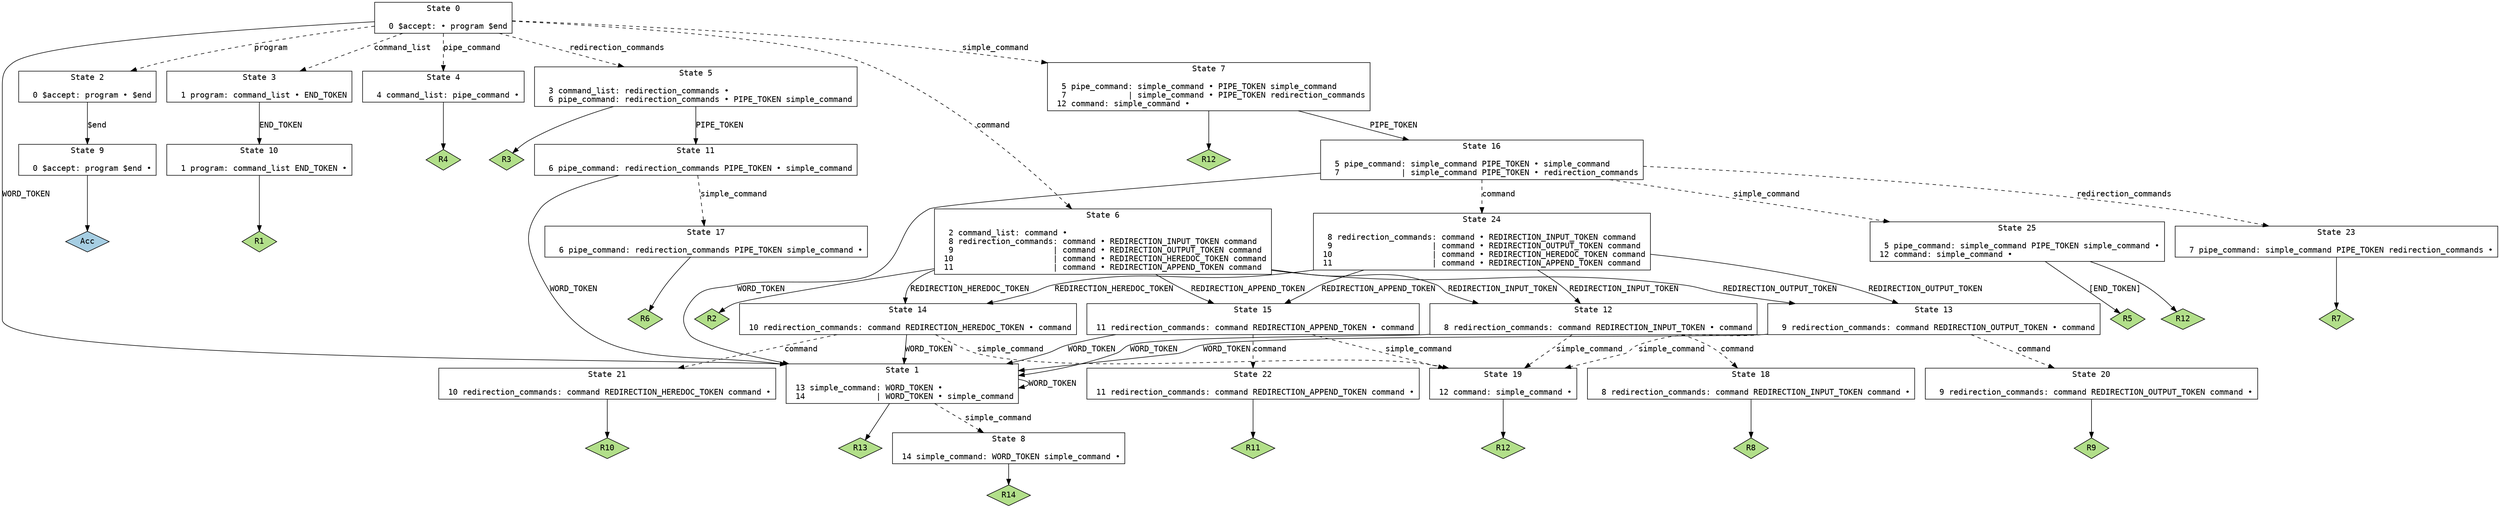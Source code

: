 // Generated by GNU Bison 3.8.2.
// Report bugs to <bug-bison@gnu.org>.
// Home page: <https://www.gnu.org/software/bison/>.

digraph "minishell_grammar.y"
{
  node [fontname = courier, shape = box, colorscheme = paired6]
  edge [fontname = courier]

  0 [label="State 0\n\l  0 $accept: • program $end\l"]
  0 -> 1 [style=solid label="WORD_TOKEN"]
  0 -> 2 [style=dashed label="program"]
  0 -> 3 [style=dashed label="command_list"]
  0 -> 4 [style=dashed label="pipe_command"]
  0 -> 5 [style=dashed label="redirection_commands"]
  0 -> 6 [style=dashed label="command"]
  0 -> 7 [style=dashed label="simple_command"]
  1 [label="State 1\n\l 13 simple_command: WORD_TOKEN •\l 14               | WORD_TOKEN • simple_command\l"]
  1 -> 1 [style=solid label="WORD_TOKEN"]
  1 -> 8 [style=dashed label="simple_command"]
  1 -> "1R13" [style=solid]
 "1R13" [label="R13", fillcolor=3, shape=diamond, style=filled]
  2 [label="State 2\n\l  0 $accept: program • $end\l"]
  2 -> 9 [style=solid label="$end"]
  3 [label="State 3\n\l  1 program: command_list • END_TOKEN\l"]
  3 -> 10 [style=solid label="END_TOKEN"]
  4 [label="State 4\n\l  4 command_list: pipe_command •\l"]
  4 -> "4R4" [style=solid]
 "4R4" [label="R4", fillcolor=3, shape=diamond, style=filled]
  5 [label="State 5\n\l  3 command_list: redirection_commands •\l  6 pipe_command: redirection_commands • PIPE_TOKEN simple_command\l"]
  5 -> 11 [style=solid label="PIPE_TOKEN"]
  5 -> "5R3" [style=solid]
 "5R3" [label="R3", fillcolor=3, shape=diamond, style=filled]
  6 [label="State 6\n\l  2 command_list: command •\l  8 redirection_commands: command • REDIRECTION_INPUT_TOKEN command\l  9                     | command • REDIRECTION_OUTPUT_TOKEN command\l 10                     | command • REDIRECTION_HEREDOC_TOKEN command\l 11                     | command • REDIRECTION_APPEND_TOKEN command\l"]
  6 -> 12 [style=solid label="REDIRECTION_INPUT_TOKEN"]
  6 -> 13 [style=solid label="REDIRECTION_OUTPUT_TOKEN"]
  6 -> 14 [style=solid label="REDIRECTION_HEREDOC_TOKEN"]
  6 -> 15 [style=solid label="REDIRECTION_APPEND_TOKEN"]
  6 -> "6R2" [style=solid]
 "6R2" [label="R2", fillcolor=3, shape=diamond, style=filled]
  7 [label="State 7\n\l  5 pipe_command: simple_command • PIPE_TOKEN simple_command\l  7             | simple_command • PIPE_TOKEN redirection_commands\l 12 command: simple_command •\l"]
  7 -> 16 [style=solid label="PIPE_TOKEN"]
  7 -> "7R12" [style=solid]
 "7R12" [label="R12", fillcolor=3, shape=diamond, style=filled]
  8 [label="State 8\n\l 14 simple_command: WORD_TOKEN simple_command •\l"]
  8 -> "8R14" [style=solid]
 "8R14" [label="R14", fillcolor=3, shape=diamond, style=filled]
  9 [label="State 9\n\l  0 $accept: program $end •\l"]
  9 -> "9R0" [style=solid]
 "9R0" [label="Acc", fillcolor=1, shape=diamond, style=filled]
  10 [label="State 10\n\l  1 program: command_list END_TOKEN •\l"]
  10 -> "10R1" [style=solid]
 "10R1" [label="R1", fillcolor=3, shape=diamond, style=filled]
  11 [label="State 11\n\l  6 pipe_command: redirection_commands PIPE_TOKEN • simple_command\l"]
  11 -> 1 [style=solid label="WORD_TOKEN"]
  11 -> 17 [style=dashed label="simple_command"]
  12 [label="State 12\n\l  8 redirection_commands: command REDIRECTION_INPUT_TOKEN • command\l"]
  12 -> 1 [style=solid label="WORD_TOKEN"]
  12 -> 18 [style=dashed label="command"]
  12 -> 19 [style=dashed label="simple_command"]
  13 [label="State 13\n\l  9 redirection_commands: command REDIRECTION_OUTPUT_TOKEN • command\l"]
  13 -> 1 [style=solid label="WORD_TOKEN"]
  13 -> 20 [style=dashed label="command"]
  13 -> 19 [style=dashed label="simple_command"]
  14 [label="State 14\n\l 10 redirection_commands: command REDIRECTION_HEREDOC_TOKEN • command\l"]
  14 -> 1 [style=solid label="WORD_TOKEN"]
  14 -> 21 [style=dashed label="command"]
  14 -> 19 [style=dashed label="simple_command"]
  15 [label="State 15\n\l 11 redirection_commands: command REDIRECTION_APPEND_TOKEN • command\l"]
  15 -> 1 [style=solid label="WORD_TOKEN"]
  15 -> 22 [style=dashed label="command"]
  15 -> 19 [style=dashed label="simple_command"]
  16 [label="State 16\n\l  5 pipe_command: simple_command PIPE_TOKEN • simple_command\l  7             | simple_command PIPE_TOKEN • redirection_commands\l"]
  16 -> 1 [style=solid label="WORD_TOKEN"]
  16 -> 23 [style=dashed label="redirection_commands"]
  16 -> 24 [style=dashed label="command"]
  16 -> 25 [style=dashed label="simple_command"]
  17 [label="State 17\n\l  6 pipe_command: redirection_commands PIPE_TOKEN simple_command •\l"]
  17 -> "17R6" [style=solid]
 "17R6" [label="R6", fillcolor=3, shape=diamond, style=filled]
  18 [label="State 18\n\l  8 redirection_commands: command REDIRECTION_INPUT_TOKEN command •\l"]
  18 -> "18R8" [style=solid]
 "18R8" [label="R8", fillcolor=3, shape=diamond, style=filled]
  19 [label="State 19\n\l 12 command: simple_command •\l"]
  19 -> "19R12" [style=solid]
 "19R12" [label="R12", fillcolor=3, shape=diamond, style=filled]
  20 [label="State 20\n\l  9 redirection_commands: command REDIRECTION_OUTPUT_TOKEN command •\l"]
  20 -> "20R9" [style=solid]
 "20R9" [label="R9", fillcolor=3, shape=diamond, style=filled]
  21 [label="State 21\n\l 10 redirection_commands: command REDIRECTION_HEREDOC_TOKEN command •\l"]
  21 -> "21R10" [style=solid]
 "21R10" [label="R10", fillcolor=3, shape=diamond, style=filled]
  22 [label="State 22\n\l 11 redirection_commands: command REDIRECTION_APPEND_TOKEN command •\l"]
  22 -> "22R11" [style=solid]
 "22R11" [label="R11", fillcolor=3, shape=diamond, style=filled]
  23 [label="State 23\n\l  7 pipe_command: simple_command PIPE_TOKEN redirection_commands •\l"]
  23 -> "23R7" [style=solid]
 "23R7" [label="R7", fillcolor=3, shape=diamond, style=filled]
  24 [label="State 24\n\l  8 redirection_commands: command • REDIRECTION_INPUT_TOKEN command\l  9                     | command • REDIRECTION_OUTPUT_TOKEN command\l 10                     | command • REDIRECTION_HEREDOC_TOKEN command\l 11                     | command • REDIRECTION_APPEND_TOKEN command\l"]
  24 -> 12 [style=solid label="REDIRECTION_INPUT_TOKEN"]
  24 -> 13 [style=solid label="REDIRECTION_OUTPUT_TOKEN"]
  24 -> 14 [style=solid label="REDIRECTION_HEREDOC_TOKEN"]
  24 -> 15 [style=solid label="REDIRECTION_APPEND_TOKEN"]
  25 [label="State 25\n\l  5 pipe_command: simple_command PIPE_TOKEN simple_command •\l 12 command: simple_command •\l"]
  25 -> "25R5" [label="[END_TOKEN]", style=solid]
 "25R5" [label="R5", fillcolor=3, shape=diamond, style=filled]
  25 -> "25R12" [style=solid]
 "25R12" [label="R12", fillcolor=3, shape=diamond, style=filled]
}
